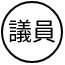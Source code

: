 <mxfile>
    <diagram id="_4aprl7eGjpD4Y7DfEZN" name="ページ1">
        <mxGraphModel dx="1101" dy="583" grid="1" gridSize="10" guides="1" tooltips="1" connect="1" arrows="1" fold="1" page="1" pageScale="1" pageWidth="827" pageHeight="1169" math="0" shadow="0">
            <root>
                <mxCell id="0"/>
                <mxCell id="1" parent="0"/>
                <mxCell id="2" value="議員" style="ellipse;whiteSpace=wrap;html=1;aspect=fixed;" vertex="1" parent="1">
                    <mxGeometry x="40" y="70" width="30" height="30" as="geometry"/>
                </mxCell>
            </root>
        </mxGraphModel>
    </diagram>
</mxfile>